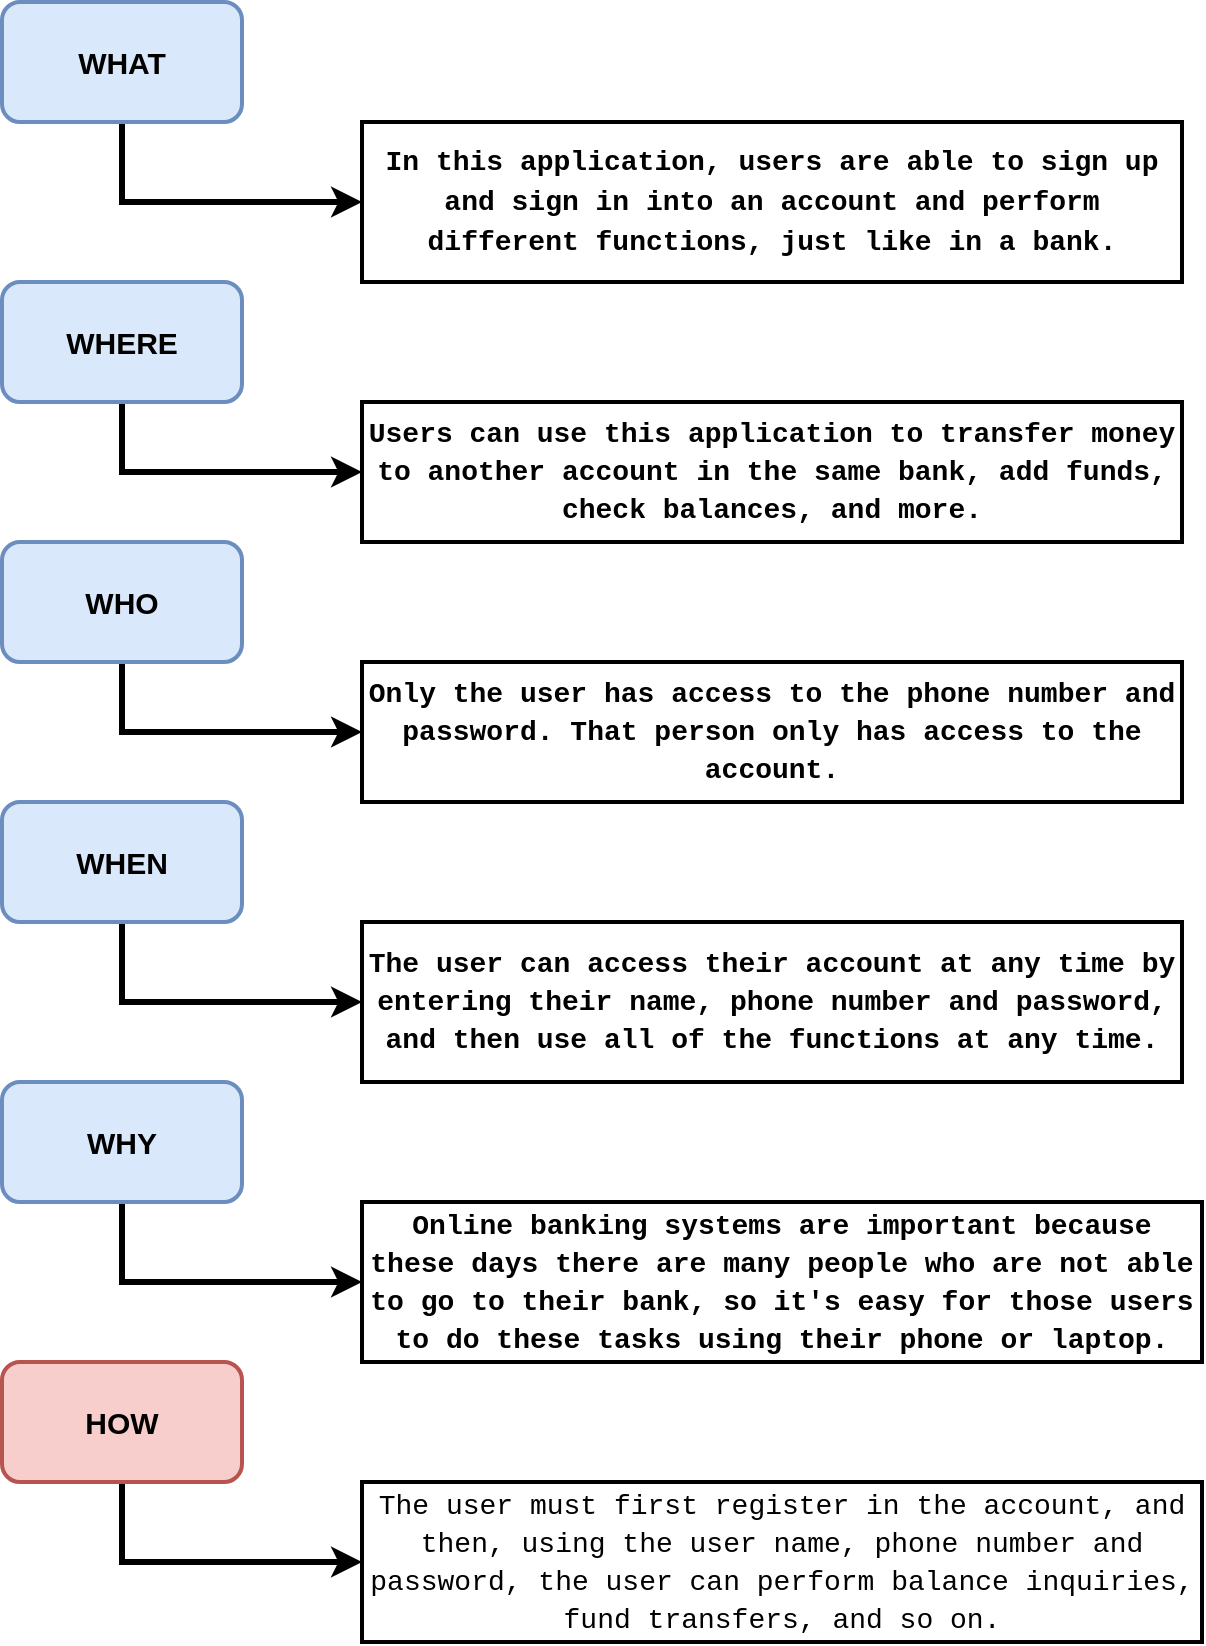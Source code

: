 <mxfile version="17.4.3" type="github">
  <diagram id="VX-QtaxJA5C-iaeC_pzX" name="Page-1">
    <mxGraphModel dx="830" dy="457" grid="1" gridSize="10" guides="1" tooltips="1" connect="1" arrows="1" fold="1" page="1" pageScale="1" pageWidth="850" pageHeight="1100" math="0" shadow="0">
      <root>
        <mxCell id="0" />
        <mxCell id="1" parent="0" />
        <mxCell id="XmW1Uu2o_8GUr221TY8d-20" style="edgeStyle=orthogonalEdgeStyle;rounded=0;orthogonalLoop=1;jettySize=auto;html=1;exitX=0.5;exitY=1;exitDx=0;exitDy=0;entryX=0;entryY=0.5;entryDx=0;entryDy=0;strokeWidth=3;" edge="1" parent="1" source="XmW1Uu2o_8GUr221TY8d-3" target="XmW1Uu2o_8GUr221TY8d-10">
          <mxGeometry relative="1" as="geometry" />
        </mxCell>
        <mxCell id="XmW1Uu2o_8GUr221TY8d-3" value="&lt;font style=&quot;font-size: 15px&quot;&gt;&lt;b&gt;HOW&lt;/b&gt;&lt;/font&gt;" style="rounded=1;whiteSpace=wrap;html=1;strokeWidth=2;fillColor=#f8cecc;strokeColor=#b85450;" vertex="1" parent="1">
          <mxGeometry x="150" y="700" width="120" height="60" as="geometry" />
        </mxCell>
        <mxCell id="XmW1Uu2o_8GUr221TY8d-19" style="edgeStyle=orthogonalEdgeStyle;rounded=0;orthogonalLoop=1;jettySize=auto;html=1;exitX=0.5;exitY=1;exitDx=0;exitDy=0;entryX=0;entryY=0.5;entryDx=0;entryDy=0;strokeWidth=3;" edge="1" parent="1" source="XmW1Uu2o_8GUr221TY8d-4" target="XmW1Uu2o_8GUr221TY8d-11">
          <mxGeometry relative="1" as="geometry" />
        </mxCell>
        <mxCell id="XmW1Uu2o_8GUr221TY8d-4" value="&lt;font style=&quot;font-size: 15px&quot;&gt;&lt;b&gt;WHY&lt;/b&gt;&lt;/font&gt;" style="rounded=1;whiteSpace=wrap;html=1;strokeWidth=2;fillColor=#dae8fc;strokeColor=#6c8ebf;" vertex="1" parent="1">
          <mxGeometry x="150" y="560" width="120" height="60" as="geometry" />
        </mxCell>
        <mxCell id="XmW1Uu2o_8GUr221TY8d-18" style="edgeStyle=orthogonalEdgeStyle;rounded=0;orthogonalLoop=1;jettySize=auto;html=1;exitX=0.5;exitY=1;exitDx=0;exitDy=0;entryX=0;entryY=0.5;entryDx=0;entryDy=0;strokeWidth=3;" edge="1" parent="1" source="XmW1Uu2o_8GUr221TY8d-5" target="XmW1Uu2o_8GUr221TY8d-12">
          <mxGeometry relative="1" as="geometry" />
        </mxCell>
        <mxCell id="XmW1Uu2o_8GUr221TY8d-5" value="&lt;font style=&quot;font-size: 15px&quot;&gt;&lt;b&gt;WHEN&lt;/b&gt;&lt;/font&gt;" style="rounded=1;whiteSpace=wrap;html=1;strokeWidth=2;fillColor=#dae8fc;strokeColor=#6c8ebf;" vertex="1" parent="1">
          <mxGeometry x="150" y="420" width="120" height="60" as="geometry" />
        </mxCell>
        <mxCell id="XmW1Uu2o_8GUr221TY8d-17" style="edgeStyle=orthogonalEdgeStyle;rounded=0;orthogonalLoop=1;jettySize=auto;html=1;exitX=0.5;exitY=1;exitDx=0;exitDy=0;entryX=0;entryY=0.5;entryDx=0;entryDy=0;strokeWidth=3;" edge="1" parent="1" source="XmW1Uu2o_8GUr221TY8d-6" target="XmW1Uu2o_8GUr221TY8d-9">
          <mxGeometry relative="1" as="geometry" />
        </mxCell>
        <mxCell id="XmW1Uu2o_8GUr221TY8d-6" value="&lt;font style=&quot;font-size: 15px&quot;&gt;&lt;b&gt;WHO&lt;/b&gt;&lt;/font&gt;" style="rounded=1;whiteSpace=wrap;html=1;strokeWidth=2;fillColor=#dae8fc;strokeColor=#6c8ebf;" vertex="1" parent="1">
          <mxGeometry x="150" y="290" width="120" height="60" as="geometry" />
        </mxCell>
        <mxCell id="XmW1Uu2o_8GUr221TY8d-16" style="edgeStyle=orthogonalEdgeStyle;rounded=0;orthogonalLoop=1;jettySize=auto;html=1;exitX=0.5;exitY=1;exitDx=0;exitDy=0;entryX=0;entryY=0.5;entryDx=0;entryDy=0;strokeWidth=3;" edge="1" parent="1" source="XmW1Uu2o_8GUr221TY8d-7" target="XmW1Uu2o_8GUr221TY8d-13">
          <mxGeometry relative="1" as="geometry" />
        </mxCell>
        <mxCell id="XmW1Uu2o_8GUr221TY8d-7" value="&lt;font style=&quot;font-size: 15px&quot;&gt;&lt;b&gt;WHERE&lt;/b&gt;&lt;/font&gt;" style="rounded=1;whiteSpace=wrap;html=1;strokeWidth=2;fillColor=#dae8fc;strokeColor=#6c8ebf;" vertex="1" parent="1">
          <mxGeometry x="150" y="160" width="120" height="60" as="geometry" />
        </mxCell>
        <mxCell id="XmW1Uu2o_8GUr221TY8d-15" style="edgeStyle=orthogonalEdgeStyle;rounded=0;orthogonalLoop=1;jettySize=auto;html=1;exitX=0.5;exitY=1;exitDx=0;exitDy=0;entryX=0;entryY=0.5;entryDx=0;entryDy=0;strokeWidth=3;" edge="1" parent="1" source="XmW1Uu2o_8GUr221TY8d-8" target="XmW1Uu2o_8GUr221TY8d-14">
          <mxGeometry relative="1" as="geometry" />
        </mxCell>
        <mxCell id="XmW1Uu2o_8GUr221TY8d-8" value="&lt;b&gt;&lt;font style=&quot;font-size: 15px&quot;&gt;WHAT&lt;/font&gt;&lt;/b&gt;" style="rounded=1;whiteSpace=wrap;html=1;strokeWidth=2;fillColor=#dae8fc;strokeColor=#6c8ebf;" vertex="1" parent="1">
          <mxGeometry x="150" y="20" width="120" height="60" as="geometry" />
        </mxCell>
        <mxCell id="XmW1Uu2o_8GUr221TY8d-9" value="&lt;div style=&quot;font-family: &amp;#34;consolas&amp;#34; , &amp;#34;courier new&amp;#34; , monospace ; font-size: 14px ; line-height: 19px&quot;&gt;&lt;div style=&quot;background-color: rgb(30 , 30 , 30) ; color: rgb(212 , 212 , 212)&quot;&gt;&lt;/div&gt;&lt;div&gt;&lt;b style=&quot;background-color: rgb(255 , 255 , 255)&quot;&gt;Only the user has access to the phone number and password. That person only has access to the account.&lt;/b&gt;&lt;/div&gt;&lt;div style=&quot;background-color: rgb(30 , 30 , 30) ; color: rgb(212 , 212 , 212)&quot;&gt;&lt;span style=&quot;color: #569cd6 ; font-weight: bold&quot;&gt;&lt;/span&gt;&lt;/div&gt;&lt;/div&gt;" style="rounded=0;whiteSpace=wrap;html=1;strokeWidth=2;" vertex="1" parent="1">
          <mxGeometry x="330" y="350" width="410" height="70" as="geometry" />
        </mxCell>
        <mxCell id="XmW1Uu2o_8GUr221TY8d-10" value="&lt;div style=&quot;font-family: &amp;#34;consolas&amp;#34; , &amp;#34;courier new&amp;#34; , monospace ; font-size: 14px ; line-height: 19px&quot;&gt;&lt;span style=&quot;background-color: rgb(255 , 255 , 255)&quot;&gt;The user must first register in the account, and then, using the user name, phone number and password, the user can perform balance inquiries, fund transfers, and so on.&lt;/span&gt;&lt;/div&gt;" style="rounded=0;whiteSpace=wrap;html=1;strokeWidth=2;" vertex="1" parent="1">
          <mxGeometry x="330" y="760" width="420" height="80" as="geometry" />
        </mxCell>
        <mxCell id="XmW1Uu2o_8GUr221TY8d-11" value="&lt;div style=&quot;font-family: &amp;#34;consolas&amp;#34; , &amp;#34;courier new&amp;#34; , monospace ; font-size: 14px ; line-height: 19px&quot;&gt;&lt;b style=&quot;background-color: rgb(255 , 255 , 255)&quot;&gt;Online banking systems are important because these days there are many people who are not able to go to their bank, so it&#39;s easy for those users to do these tasks using their phone or laptop.&lt;/b&gt;&lt;/div&gt;" style="rounded=0;whiteSpace=wrap;html=1;strokeWidth=2;" vertex="1" parent="1">
          <mxGeometry x="330" y="620" width="420" height="80" as="geometry" />
        </mxCell>
        <mxCell id="XmW1Uu2o_8GUr221TY8d-12" value="&lt;div style=&quot;font-family: &amp;#34;consolas&amp;#34; , &amp;#34;courier new&amp;#34; , monospace ; font-size: 14px ; line-height: 19px&quot;&gt;&lt;span style=&quot;background-color: rgb(255 , 255 , 255)&quot;&gt;&lt;b&gt;The user can access their account at any time by entering their name, phone number and password, and then use all of the functions at any time.&lt;/b&gt;&lt;/span&gt;&lt;/div&gt;" style="rounded=0;whiteSpace=wrap;html=1;strokeWidth=2;" vertex="1" parent="1">
          <mxGeometry x="330" y="480" width="410" height="80" as="geometry" />
        </mxCell>
        <mxCell id="XmW1Uu2o_8GUr221TY8d-13" value="&lt;div style=&quot;font-family: &amp;#34;consolas&amp;#34; , &amp;#34;courier new&amp;#34; , monospace ; font-size: 14px ; line-height: 19px&quot;&gt;&lt;span style=&quot;background-color: rgb(255 , 255 , 255)&quot;&gt;&lt;b&gt;Users can use this application to transfer money to another account in the same bank, add funds, check balances, and more.&lt;/b&gt;&lt;/span&gt;&lt;/div&gt;" style="rounded=0;whiteSpace=wrap;html=1;strokeWidth=2;" vertex="1" parent="1">
          <mxGeometry x="330" y="220" width="410" height="70" as="geometry" />
        </mxCell>
        <mxCell id="XmW1Uu2o_8GUr221TY8d-14" value="&lt;div style=&quot;font-family: &amp;#34;consolas&amp;#34; , &amp;#34;courier new&amp;#34; , monospace ; line-height: 19px&quot;&gt;&lt;span style=&quot;background-color: rgb(255 , 255 , 255)&quot;&gt;&lt;font style=&quot;font-size: 14px&quot;&gt;&lt;b&gt;In this application, users are able to sign up and sign in into an account and perform different functions, just like in a bank.&lt;/b&gt;&lt;/font&gt;&lt;/span&gt;&lt;/div&gt;" style="rounded=0;whiteSpace=wrap;html=1;strokeWidth=2;" vertex="1" parent="1">
          <mxGeometry x="330" y="80" width="410" height="80" as="geometry" />
        </mxCell>
      </root>
    </mxGraphModel>
  </diagram>
</mxfile>
